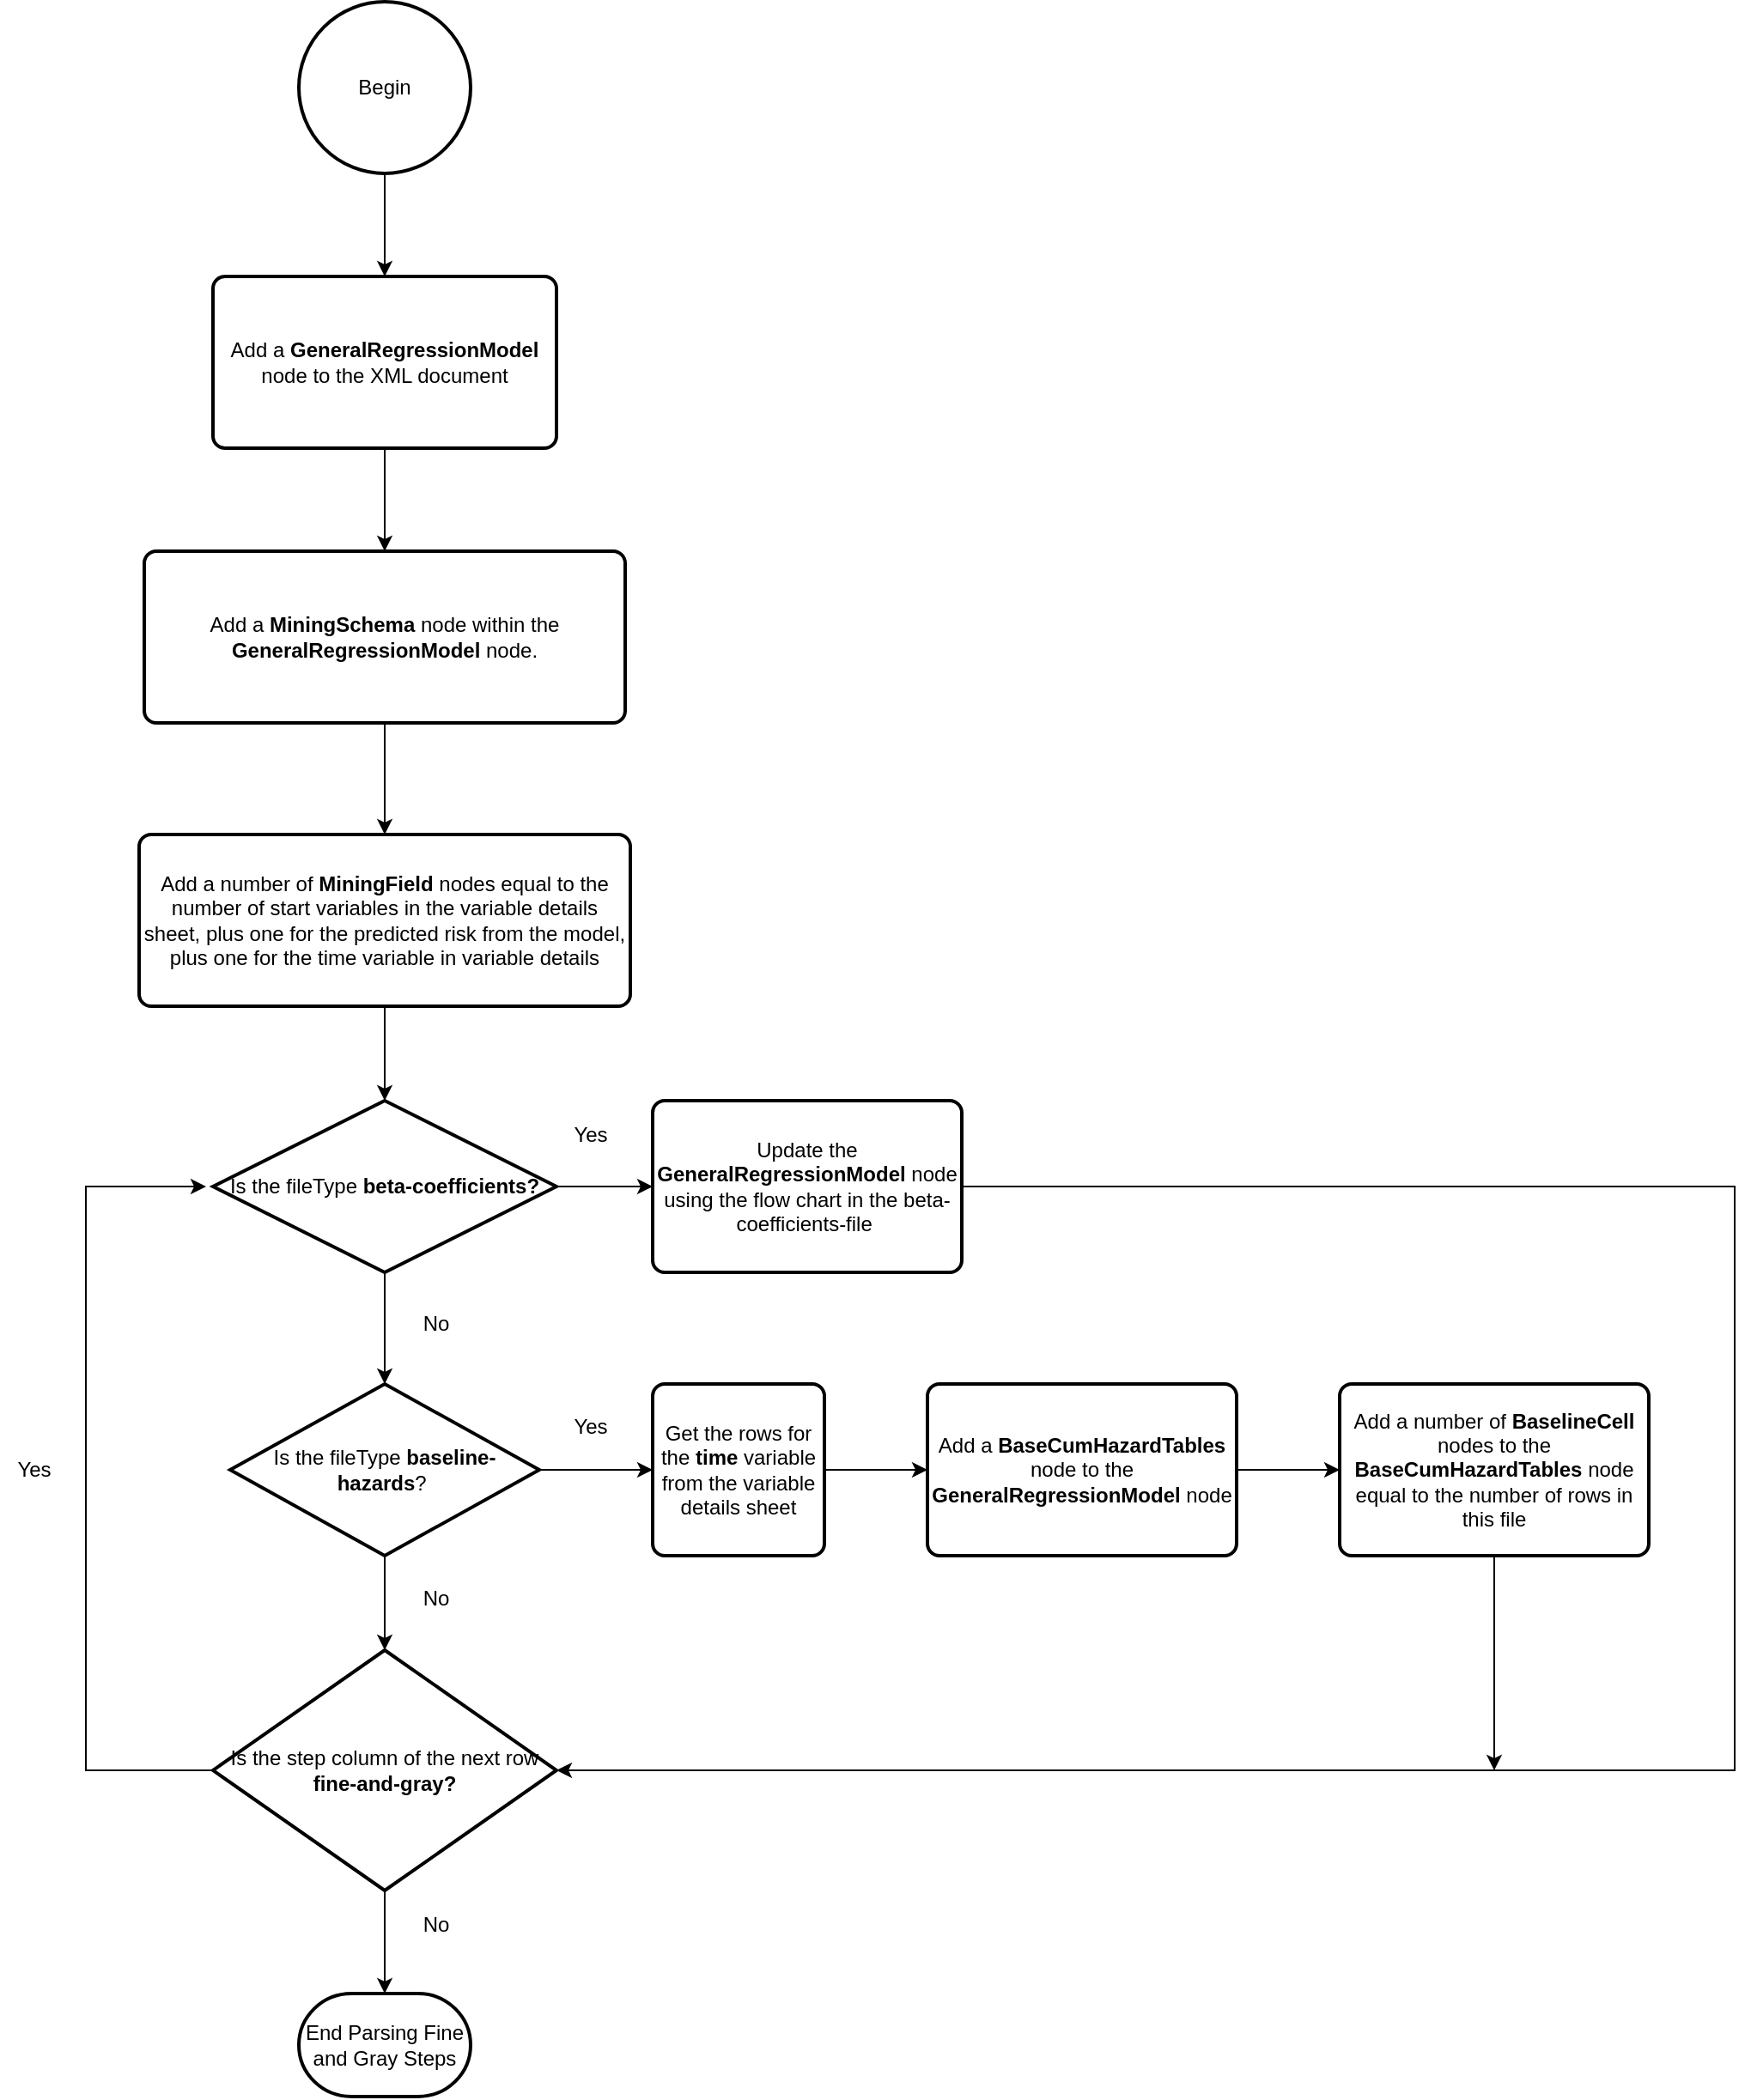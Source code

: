 <mxfile version="14.9.4" type="device"><diagram id="DeD2rW5w_rSIAgtTgJ-d" name="Page-1"><mxGraphModel dx="1422" dy="762" grid="1" gridSize="10" guides="1" tooltips="1" connect="1" arrows="1" fold="1" page="1" pageScale="1" pageWidth="827" pageHeight="1169" math="0" shadow="0"><root><mxCell id="0"/><mxCell id="1" parent="0"/><mxCell id="b8PkuUQPnQ4FaivGRrY5-20" value="" style="edgeStyle=orthogonalEdgeStyle;rounded=0;orthogonalLoop=1;jettySize=auto;html=1;" parent="1" source="b8PkuUQPnQ4FaivGRrY5-1" target="b8PkuUQPnQ4FaivGRrY5-2" edge="1"><mxGeometry relative="1" as="geometry"/></mxCell><mxCell id="b8PkuUQPnQ4FaivGRrY5-1" value="Begin" style="strokeWidth=2;html=1;shape=mxgraph.flowchart.start_2;whiteSpace=wrap;" parent="1" vertex="1"><mxGeometry x="364" y="50" width="100" height="100" as="geometry"/></mxCell><mxCell id="b8PkuUQPnQ4FaivGRrY5-48" value="" style="edgeStyle=orthogonalEdgeStyle;rounded=0;orthogonalLoop=1;jettySize=auto;html=1;" parent="1" source="b8PkuUQPnQ4FaivGRrY5-2" target="b8PkuUQPnQ4FaivGRrY5-47" edge="1"><mxGeometry relative="1" as="geometry"/></mxCell><mxCell id="b8PkuUQPnQ4FaivGRrY5-2" value="Add a &lt;b&gt;GeneralRegressionModel &lt;/b&gt;node to the XML document" style="rounded=1;whiteSpace=wrap;html=1;absoluteArcSize=1;arcSize=14;strokeWidth=2;" parent="1" vertex="1"><mxGeometry x="314" y="210" width="200" height="100" as="geometry"/></mxCell><mxCell id="b8PkuUQPnQ4FaivGRrY5-22" value="" style="edgeStyle=orthogonalEdgeStyle;rounded=0;orthogonalLoop=1;jettySize=auto;html=1;" parent="1" source="b8PkuUQPnQ4FaivGRrY5-3" target="b8PkuUQPnQ4FaivGRrY5-14" edge="1"><mxGeometry relative="1" as="geometry"/></mxCell><mxCell id="Eulu0V2Gt2GA_bt8O9s8-1" value="" style="edgeStyle=orthogonalEdgeStyle;rounded=0;orthogonalLoop=1;jettySize=auto;html=1;" edge="1" parent="1" source="b8PkuUQPnQ4FaivGRrY5-3" target="b8PkuUQPnQ4FaivGRrY5-13"><mxGeometry relative="1" as="geometry"/></mxCell><mxCell id="b8PkuUQPnQ4FaivGRrY5-3" value="Is the fileType &lt;b&gt;beta-coefficients?&lt;/b&gt;" style="strokeWidth=2;html=1;shape=mxgraph.flowchart.decision;whiteSpace=wrap;" parent="1" vertex="1"><mxGeometry x="314" y="690" width="200" height="100" as="geometry"/></mxCell><mxCell id="b8PkuUQPnQ4FaivGRrY5-35" style="edgeStyle=orthogonalEdgeStyle;rounded=0;orthogonalLoop=1;jettySize=auto;html=1;entryX=1;entryY=0.5;entryDx=0;entryDy=0;entryPerimeter=0;" parent="1" source="b8PkuUQPnQ4FaivGRrY5-13" target="b8PkuUQPnQ4FaivGRrY5-18" edge="1"><mxGeometry relative="1" as="geometry"><Array as="points"><mxPoint x="1200" y="740"/><mxPoint x="1200" y="1080"/></Array></mxGeometry></mxCell><mxCell id="b8PkuUQPnQ4FaivGRrY5-13" value="Update the &lt;b&gt;GeneralRegressionModel &lt;/b&gt;node using the flow chart in the beta-coefficients-file&amp;nbsp;" style="rounded=1;whiteSpace=wrap;html=1;absoluteArcSize=1;arcSize=14;strokeWidth=2;" parent="1" vertex="1"><mxGeometry x="570" y="690" width="180" height="100" as="geometry"/></mxCell><mxCell id="b8PkuUQPnQ4FaivGRrY5-23" value="" style="edgeStyle=orthogonalEdgeStyle;rounded=0;orthogonalLoop=1;jettySize=auto;html=1;" parent="1" source="b8PkuUQPnQ4FaivGRrY5-14" target="b8PkuUQPnQ4FaivGRrY5-18" edge="1"><mxGeometry relative="1" as="geometry"/></mxCell><mxCell id="b8PkuUQPnQ4FaivGRrY5-36" value="" style="edgeStyle=orthogonalEdgeStyle;rounded=0;orthogonalLoop=1;jettySize=auto;html=1;" parent="1" source="b8PkuUQPnQ4FaivGRrY5-14" target="b8PkuUQPnQ4FaivGRrY5-15" edge="1"><mxGeometry relative="1" as="geometry"/></mxCell><mxCell id="b8PkuUQPnQ4FaivGRrY5-14" value="Is the fileType &lt;b&gt;baseline-hazards&lt;/b&gt;?&amp;nbsp;" style="strokeWidth=2;html=1;shape=mxgraph.flowchart.decision;whiteSpace=wrap;" parent="1" vertex="1"><mxGeometry x="324" y="855" width="180" height="100" as="geometry"/></mxCell><mxCell id="b8PkuUQPnQ4FaivGRrY5-37" value="" style="edgeStyle=orthogonalEdgeStyle;rounded=0;orthogonalLoop=1;jettySize=auto;html=1;" parent="1" source="b8PkuUQPnQ4FaivGRrY5-15" target="b8PkuUQPnQ4FaivGRrY5-16" edge="1"><mxGeometry relative="1" as="geometry"/></mxCell><mxCell id="b8PkuUQPnQ4FaivGRrY5-15" value="Get the rows for the &lt;b&gt;time&lt;/b&gt;&amp;nbsp;variable from the variable details sheet" style="rounded=1;whiteSpace=wrap;html=1;absoluteArcSize=1;arcSize=14;strokeWidth=2;" parent="1" vertex="1"><mxGeometry x="570" y="855" width="100" height="100" as="geometry"/></mxCell><mxCell id="b8PkuUQPnQ4FaivGRrY5-38" value="" style="edgeStyle=orthogonalEdgeStyle;rounded=0;orthogonalLoop=1;jettySize=auto;html=1;" parent="1" source="b8PkuUQPnQ4FaivGRrY5-16" target="b8PkuUQPnQ4FaivGRrY5-17" edge="1"><mxGeometry relative="1" as="geometry"/></mxCell><mxCell id="b8PkuUQPnQ4FaivGRrY5-16" value="Add a &lt;b&gt;BaseCumHazardTables &lt;/b&gt;node to the &lt;b&gt;GeneralRegressionModel &lt;/b&gt;node" style="rounded=1;whiteSpace=wrap;html=1;absoluteArcSize=1;arcSize=14;strokeWidth=2;" parent="1" vertex="1"><mxGeometry x="730" y="855" width="180" height="100" as="geometry"/></mxCell><mxCell id="b8PkuUQPnQ4FaivGRrY5-39" style="edgeStyle=orthogonalEdgeStyle;rounded=0;orthogonalLoop=1;jettySize=auto;html=1;" parent="1" source="b8PkuUQPnQ4FaivGRrY5-17" edge="1"><mxGeometry relative="1" as="geometry"><mxPoint x="1060" y="1080" as="targetPoint"/></mxGeometry></mxCell><mxCell id="b8PkuUQPnQ4FaivGRrY5-17" value="Add a number of &lt;b&gt;BaselineCell &lt;/b&gt;nodes to the &lt;b&gt;BaseCumHazardTables&lt;/b&gt;&amp;nbsp;node equal to the number of rows in this file" style="rounded=1;whiteSpace=wrap;html=1;absoluteArcSize=1;arcSize=14;strokeWidth=2;" parent="1" vertex="1"><mxGeometry x="970" y="855" width="180" height="100" as="geometry"/></mxCell><mxCell id="b8PkuUQPnQ4FaivGRrY5-24" value="" style="edgeStyle=orthogonalEdgeStyle;rounded=0;orthogonalLoop=1;jettySize=auto;html=1;" parent="1" source="b8PkuUQPnQ4FaivGRrY5-18" target="b8PkuUQPnQ4FaivGRrY5-19" edge="1"><mxGeometry relative="1" as="geometry"/></mxCell><mxCell id="b8PkuUQPnQ4FaivGRrY5-40" style="edgeStyle=orthogonalEdgeStyle;rounded=0;orthogonalLoop=1;jettySize=auto;html=1;" parent="1" source="b8PkuUQPnQ4FaivGRrY5-18" edge="1"><mxGeometry relative="1" as="geometry"><mxPoint x="310" y="740" as="targetPoint"/><Array as="points"><mxPoint x="240" y="1080"/><mxPoint x="240" y="740"/></Array></mxGeometry></mxCell><mxCell id="b8PkuUQPnQ4FaivGRrY5-18" value="Is the step column of the next row &lt;b&gt;fine-and-gray?&lt;/b&gt;" style="strokeWidth=2;html=1;shape=mxgraph.flowchart.decision;whiteSpace=wrap;" parent="1" vertex="1"><mxGeometry x="314" y="1010" width="200" height="140" as="geometry"/></mxCell><mxCell id="b8PkuUQPnQ4FaivGRrY5-19" value="End Parsing Fine and Gray Steps" style="strokeWidth=2;html=1;shape=mxgraph.flowchart.terminator;whiteSpace=wrap;" parent="1" vertex="1"><mxGeometry x="364" y="1210" width="100" height="60" as="geometry"/></mxCell><mxCell id="b8PkuUQPnQ4FaivGRrY5-41" value="Yes" style="text;html=1;strokeColor=none;fillColor=none;align=center;verticalAlign=middle;whiteSpace=wrap;rounded=0;" parent="1" vertex="1"><mxGeometry x="514" y="700" width="40" height="20" as="geometry"/></mxCell><mxCell id="b8PkuUQPnQ4FaivGRrY5-42" value="Yes" style="text;html=1;strokeColor=none;fillColor=none;align=center;verticalAlign=middle;whiteSpace=wrap;rounded=0;" parent="1" vertex="1"><mxGeometry x="514" y="870" width="40" height="20" as="geometry"/></mxCell><mxCell id="b8PkuUQPnQ4FaivGRrY5-43" value="No" style="text;html=1;strokeColor=none;fillColor=none;align=center;verticalAlign=middle;whiteSpace=wrap;rounded=0;" parent="1" vertex="1"><mxGeometry x="424" y="810" width="40" height="20" as="geometry"/></mxCell><mxCell id="b8PkuUQPnQ4FaivGRrY5-44" value="No" style="text;html=1;strokeColor=none;fillColor=none;align=center;verticalAlign=middle;whiteSpace=wrap;rounded=0;" parent="1" vertex="1"><mxGeometry x="424" y="970" width="40" height="20" as="geometry"/></mxCell><mxCell id="b8PkuUQPnQ4FaivGRrY5-45" value="No" style="text;html=1;strokeColor=none;fillColor=none;align=center;verticalAlign=middle;whiteSpace=wrap;rounded=0;" parent="1" vertex="1"><mxGeometry x="424" y="1160" width="40" height="20" as="geometry"/></mxCell><mxCell id="b8PkuUQPnQ4FaivGRrY5-46" value="Yes" style="text;html=1;strokeColor=none;fillColor=none;align=center;verticalAlign=middle;whiteSpace=wrap;rounded=0;" parent="1" vertex="1"><mxGeometry x="190" y="895" width="40" height="20" as="geometry"/></mxCell><mxCell id="b8PkuUQPnQ4FaivGRrY5-54" value="" style="edgeStyle=orthogonalEdgeStyle;rounded=0;orthogonalLoop=1;jettySize=auto;html=1;" parent="1" source="b8PkuUQPnQ4FaivGRrY5-47" target="b8PkuUQPnQ4FaivGRrY5-50" edge="1"><mxGeometry relative="1" as="geometry"/></mxCell><mxCell id="b8PkuUQPnQ4FaivGRrY5-47" value="Add a &lt;b&gt;MiningSchema &lt;/b&gt;node within the &lt;b&gt;GeneralRegressionModel &lt;/b&gt;node." style="rounded=1;whiteSpace=wrap;html=1;absoluteArcSize=1;arcSize=14;strokeWidth=2;" parent="1" vertex="1"><mxGeometry x="274" y="370" width="280" height="100" as="geometry"/></mxCell><mxCell id="b8PkuUQPnQ4FaivGRrY5-55" value="" style="edgeStyle=orthogonalEdgeStyle;rounded=0;orthogonalLoop=1;jettySize=auto;html=1;" parent="1" source="b8PkuUQPnQ4FaivGRrY5-50" target="b8PkuUQPnQ4FaivGRrY5-3" edge="1"><mxGeometry relative="1" as="geometry"/></mxCell><mxCell id="b8PkuUQPnQ4FaivGRrY5-50" value="Add a number of &lt;b&gt;MiningField &lt;/b&gt;nodes equal to the number of start variables in the variable details sheet, plus one for the predicted risk from the model, plus one for the time variable in variable details" style="rounded=1;whiteSpace=wrap;html=1;absoluteArcSize=1;arcSize=14;strokeWidth=2;" parent="1" vertex="1"><mxGeometry x="271" y="535" width="286" height="100" as="geometry"/></mxCell></root></mxGraphModel></diagram></mxfile>